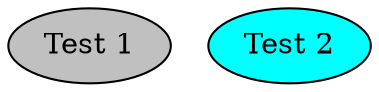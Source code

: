 digraph view3 {
	graph [compound=true]
	test1 [label="Test 1" fillcolor=grey style=filled]
	test2 [label="Test 2" fillcolor=aqua style=filled]
}
